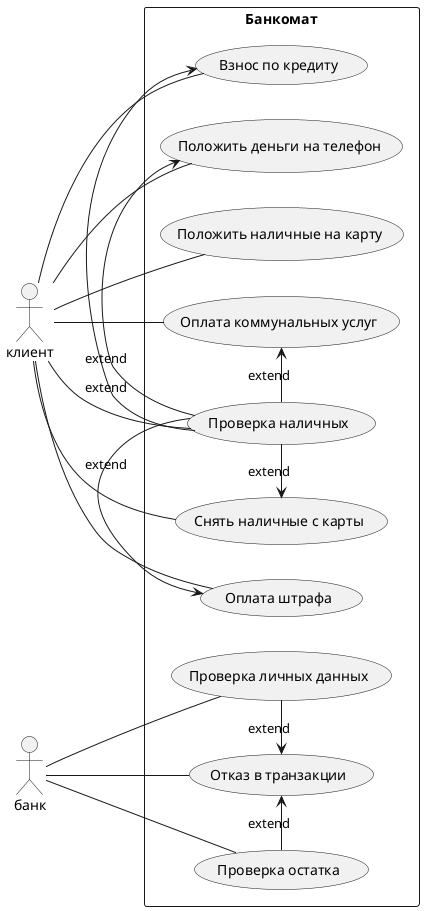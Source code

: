 @startuml
left to right direction
skinparam packageStyle rect
actor клиент
actor банк
rectangle Банкомат {
  клиент-- (Проверка наличных)
  клиент-- (Снять наличные с карты)
  клиент-- (Положить наличные на карту)
  клиент-- (Оплата коммунальных услуг)
  клиент-- (Оплата штрафа)
  клиент-- (Взнос по кредиту)
  клиент-- (Положить деньги на телефон)
  (Оплата коммунальных услуг) <- (Проверка наличных) :extend
  (Снять наличные с карты) <- (Проверка наличных) :extend
  (Оплата штрафа) <- (Проверка наличных) :extend
  (Взнос по кредиту) <- (Проверка наличных) :extend
  (Положить деньги на телефон) <- (Проверка наличных) :extend
  банк -- (Проверка остатка)
  банк -- (Отказ в транзакции)
  банк -- (Проверка личных данных)
  (Отказ в транзакции) <- (Проверка остатка) : extend
  (Отказ в транзакции) <- (Проверка личных данных) : extend
}
@enduml

